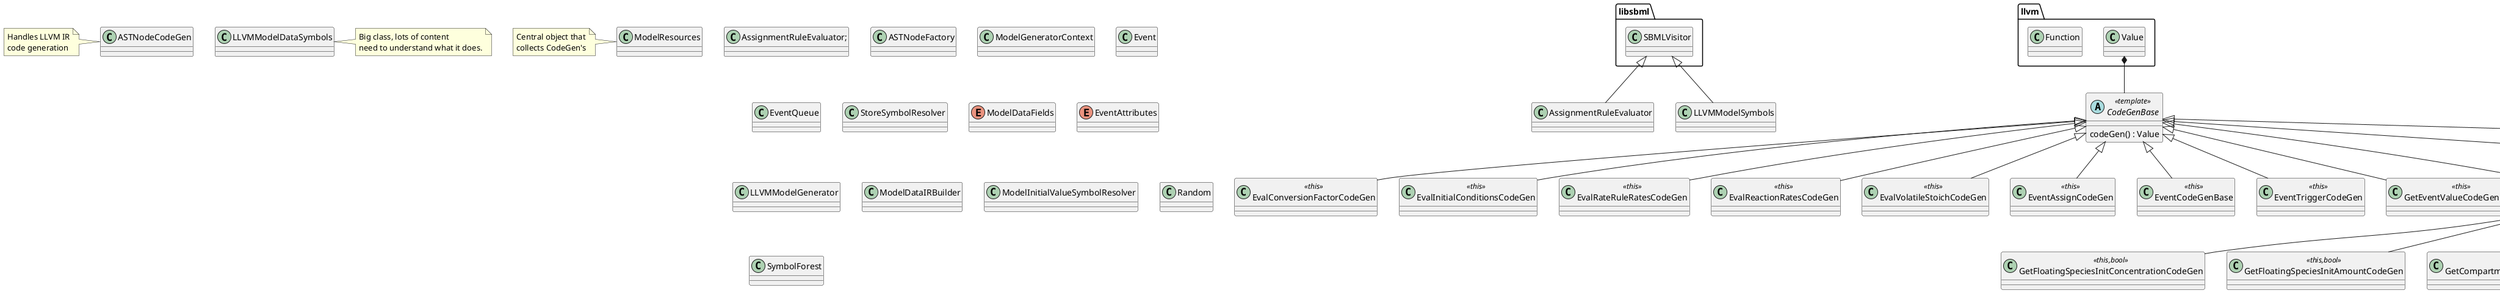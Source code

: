 @startuml

package libsbml {
    class SBMLVisitor
}

class AssignmentRuleEvaluator;

SBMLVisitor <|-- AssignmentRuleEvaluator

class ASTNodeCodeGen

note left of ASTNodeCodeGen {
    Handles LLVM IR
    code generation
}

class ASTNodeFactory

package llvm {
    class Value
}
abstract class CodeGenBase <<template>> {
    codeGen() : Value
}

Value *-- CodeGenBase

class EvalConversionFactorCodeGen <<this>>
class EvalInitialConditionsCodeGen <<this>>
class EvalRateRuleRatesCodeGen <<this>>
class EvalReactionRatesCodeGen <<this>>
class EvalVolatileStoichCodeGen <<this>>
class EventAssignCodeGen <<this>>
class EventCodeGenBase <<this>>
class EventTriggerCodeGen <<this>>
class GetEventValueCodeGenBase <<this>>
class GetInitialValueCodeGenBase <<this>>
class GetValueCodeGenBase <<this>>

CodeGenBase <|-- EvalConversionFactorCodeGen
CodeGenBase <|-- EvalInitialConditionsCodeGen
CodeGenBase <|-- EvalRateRuleRatesCodeGen
CodeGenBase <|-- EvalReactionRatesCodeGen
CodeGenBase <|-- EvalVolatileStoichCodeGen
CodeGenBase <|-- EventAssignCodeGen
CodeGenBase <|-- EventCodeGenBase
CodeGenBase <|-- EventTriggerCodeGen
CodeGenBase <|-- GetEventValueCodeGenBase
CodeGenBase <|-- GetInitialValueCodeGenBase
CodeGenBase <|-- GetValueCodeGenBase

class GetFloatingSpeciesInitConcentrationCodeGen <<this,bool>>
class GetFloatingSpeciesInitAmountCodeGen <<this,bool>>
class GetCompartmentInitVolumeCodeGen <<this,bool>>
class GetGlobalParameterInitValueCodeGen <<this,bool>>

GetInitialValueCodeGenBase <|-- GetFloatingSpeciesInitConcentrationCodeGen
GetInitialValueCodeGenBase <|-- GetFloatingSpeciesInitAmountCodeGen
GetInitialValueCodeGenBase <|-- GetCompartmentInitVolumeCodeGen
GetInitialValueCodeGenBase <|-- GetGlobalParameterInitValueCodeGen

class GetBoundarySpeciesAmountCodeGen
class GetFloatingSpeciesAmountCodeGen
class GetBoundarySpeciesConcentrationCodeGen
class GetFloatingSpeciesConcentrationCodeGen
class GetCompartmentVolumeCodeGen
class GetGlobalParameterCodeGen

GetValueCodeGenBase <|-- GetBoundarySpeciesAmountCodeGen
GetValueCodeGenBase <|-- GetFloatingSpeciesAmountCodeGen
GetValueCodeGenBase <|-- GetBoundarySpeciesConcentrationCodeGen
GetValueCodeGenBase <|-- GetFloatingSpeciesConcentrationCodeGen
GetValueCodeGenBase <|-- GetCompartmentVolumeCodeGen
GetValueCodeGenBase <|-- GetGlobalParameterCodeGen

class SetInitialValueCodeGenBase <<template>>

CodeGenBase <|-- SetInitialValueCodeGenBase

class SetFloatingSpeciesInitConcentrationCodeGen
class SetFloatingSpeciesInitAmountCodeGen
class SetCompartmentInitVolumeCodeGen
class SetGlobalParameterInitValueCodeGen
class SetBoundarySpeciesAmountCodeGen
class SetFloatingSpeciesAmountCodeGen
class SetBoundarySpeciesConcentrationCodeGen
class SetFloatingSpeciesConcentrationCodeGen
class SetCompartmentVolumeCodeGen
class SetGlobalParameterCodeGen

SetInitialValueCodeGenBase <|-- SetFloatingSpeciesInitConcentrationCodeGen
SetInitialValueCodeGenBase <|-- SetFloatingSpeciesInitAmountCodeGen
SetInitialValueCodeGenBase <|-- SetCompartmentInitVolumeCodeGen
SetInitialValueCodeGenBase <|-- SetGlobalParameterInitValueCodeGen
SetInitialValueCodeGenBase <|-- SetBoundarySpeciesAmountCodeGen
SetInitialValueCodeGenBase <|-- SetFloatingSpeciesAmountCodeGen
SetInitialValueCodeGenBase <|-- SetBoundarySpeciesConcentrationCodeGen
SetInitialValueCodeGenBase <|-- SetFloatingSpeciesConcentrationCodeGen
SetInitialValueCodeGenBase <|-- SetCompartmentVolumeCodeGen
SetInitialValueCodeGenBase <|-- SetGlobalParameterCodeGen
package llvm {
    class Function
}

class ModelGeneratorContext

class Event

class EventQueue


class LoadSymbolResolver
class StoreSymbolResolver
class FunctionResolver
class KineticLawParameterResolver

LoadSymbolResolver <|-- FunctionResolver
LoadSymbolResolver <|-- KineticLawParameterResolver

class LLVMCompiler

package rr{
    class Compiler
}

Compiler <|-- LLVMCompiler

package std {
    class runtime_error
}

class LLVMException

runtime_error <|-- LLVMException

package rr {
    class ExecutableModel
}

class LLVMExecutableModel

ExecutableModel <|-- LLVMExecutableModel

class LLVMModelData

LLVMExecutableModel *-- LLVMModelData

enum ModelDataFields
enum EventAttributes

class LLVMModelDataSymbols

note right of LLVMModelDataSymbols {
    Big class, lots of content
    need to understand what it does.
}

class LLVMModelGenerator

class LLVMModelSymbols

SBMLVisitor <|-- LLVMModelSymbols




class ModelDataIRBuilder

class LoadSymbolResolverBase
class ModelDataLoadSymbolResolver
class ModelInitialValueSymbolResolver
class SBMLInitialValueSymbolResolver

LoadSymbolResolver <|-- LoadSymbolResolverBase
LoadSymbolResolverBase <|-- ModelDataLoadSymbolResolver
LoadSymbolResolverBase <|-- SBMLInitialValueSymbolResolver

class ModelResources

note left of ModelResources {
    Central object that
    collects CodeGen's
}

class Random

class SymbolForest




















@enduml